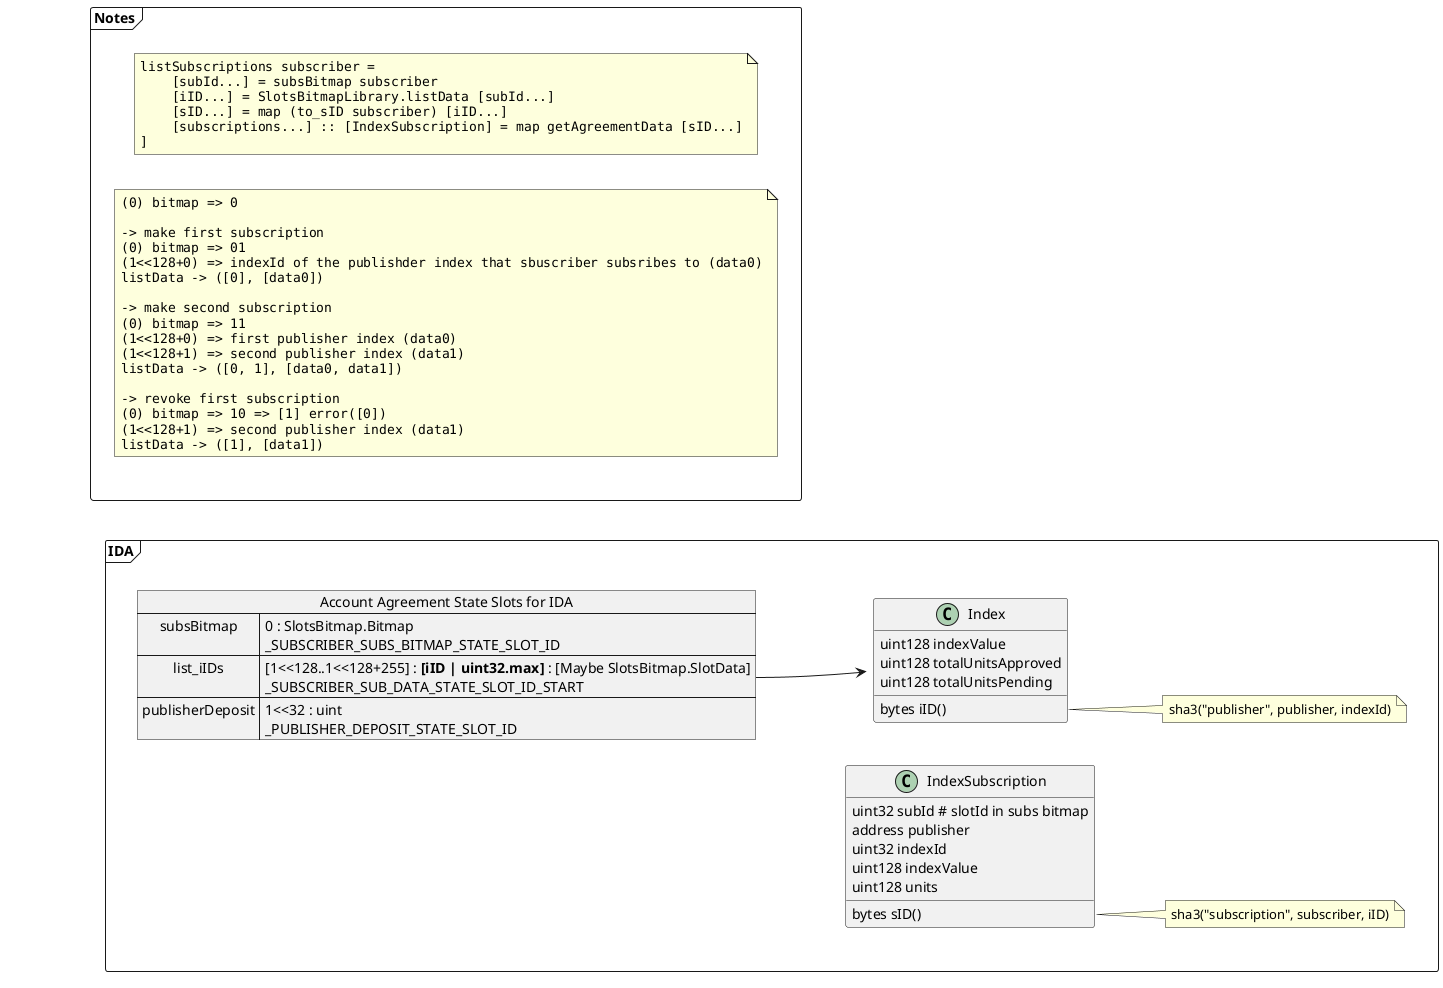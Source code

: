 @startuml

left to right direction

frame IDA {
    together {
        class Index {
            bytes iID()
            uint128 indexValue
            uint128 totalUnitsApproved
            uint128 totalUnitsPending
        }
        note as iIDNote
            sha3("publisher", publisher, indexId)
        end note
        Index::iID --> iIDNote

        class IndexSubscription {
            bytes sID()
            uint32 subId # slotId in subs bitmap
            address publisher
            uint32 indexId
            uint128 indexValue
            uint128 units
        }
        note as sIDNote
            sha3("subscription", subscriber, iID)
        end note
        IndexSubscription::sID --> sIDNote
    }

    map "Account Agreement State Slots for IDA" as AccountASS {
        subsBitmap => 0 : SlotsBitmap.Bitmap\n_SUBSCRIBER_SUBS_BITMAP_STATE_SLOT_ID
        list_iIDs => [1<<128..1<<128+255] : **[iID | uint32.max]** : [Maybe SlotsBitmap.SlotData]\n_SUBSCRIBER_SUB_DATA_STATE_SLOT_ID_START
        publisherDeposit => 1<<32 : uint\n_PUBLISHER_DEPOSIT_STATE_SLOT_ID
    }
    AccountASS::list_iIDs --> Index
}

frame Notes {
    note as listSubscriptions
    <code>
    listSubscriptions subscriber =
        [subId...] = subsBitmap subscriber
        [iID...] = SlotsBitmapLibrary.listData [subId...]
        [sID...] = map (to_sID subscriber) [iID...]
        [subscriptions...] :: [IndexSubscription] = map getAgreementData [sID...]
    ]
    </code>
    end note

    note as subscriptionsExample
    <code>
    (0) bitmap => 0

    -> make first subscription
    (0) bitmap => 01
    (1<<128+0) => indexId of the publishder index that sbuscriber subsribes to (data0)
    listData -> ([0], [data0])

    -> make second subscription
    (0) bitmap => 11
    (1<<128+0) => first publisher index (data0)
    (1<<128+1) => second publisher index (data1)
    listData -> ([0, 1], [data0, data1])

    -> revoke first subscription
    (0) bitmap => 10 => [1] error([0])
    (1<<128+1) => second publisher index (data1)
    listData -> ([1], [data1])
    </code>
    end note
}

Notes -left[hidden]-> IDA

@enduml
